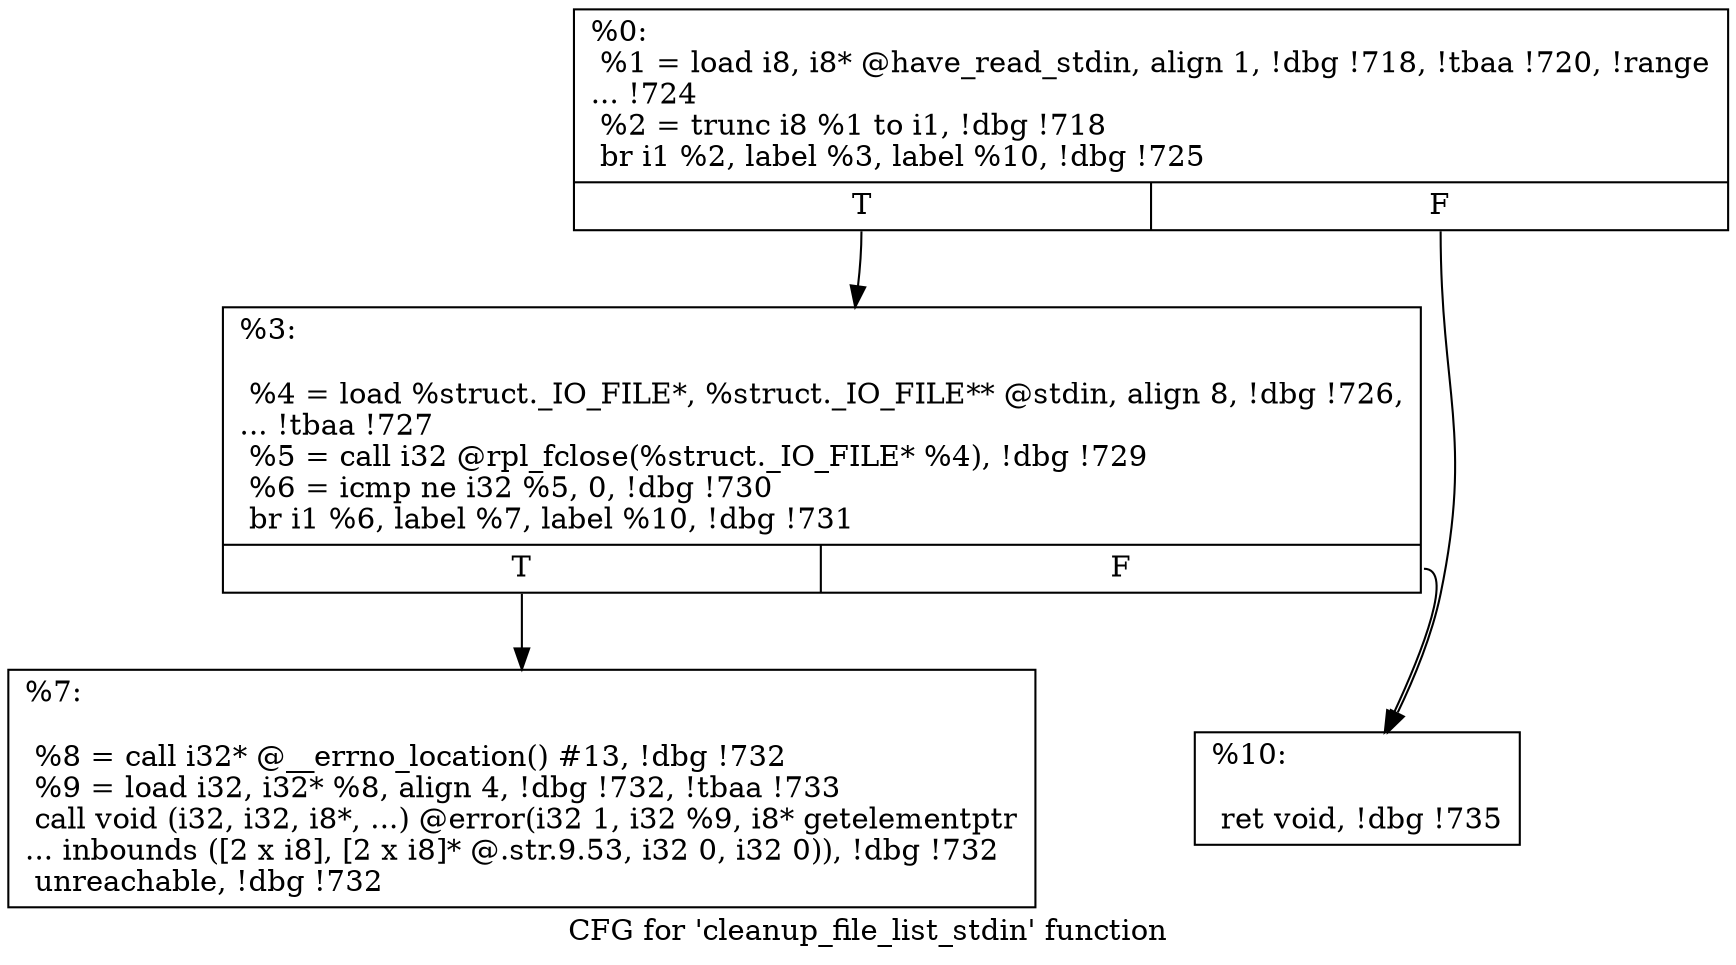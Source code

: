 digraph "CFG for 'cleanup_file_list_stdin' function" {
	label="CFG for 'cleanup_file_list_stdin' function";

	Node0x90a140 [shape=record,label="{%0:\l  %1 = load i8, i8* @have_read_stdin, align 1, !dbg !718, !tbaa !720, !range\l... !724\l  %2 = trunc i8 %1 to i1, !dbg !718\l  br i1 %2, label %3, label %10, !dbg !725\l|{<s0>T|<s1>F}}"];
	Node0x90a140:s0 -> Node0x90e0f0;
	Node0x90a140:s1 -> Node0x90e190;
	Node0x90e0f0 [shape=record,label="{%3:\l\l  %4 = load %struct._IO_FILE*, %struct._IO_FILE** @stdin, align 8, !dbg !726,\l... !tbaa !727\l  %5 = call i32 @rpl_fclose(%struct._IO_FILE* %4), !dbg !729\l  %6 = icmp ne i32 %5, 0, !dbg !730\l  br i1 %6, label %7, label %10, !dbg !731\l|{<s0>T|<s1>F}}"];
	Node0x90e0f0:s0 -> Node0x90e140;
	Node0x90e0f0:s1 -> Node0x90e190;
	Node0x90e140 [shape=record,label="{%7:\l\l  %8 = call i32* @__errno_location() #13, !dbg !732\l  %9 = load i32, i32* %8, align 4, !dbg !732, !tbaa !733\l  call void (i32, i32, i8*, ...) @error(i32 1, i32 %9, i8* getelementptr\l... inbounds ([2 x i8], [2 x i8]* @.str.9.53, i32 0, i32 0)), !dbg !732\l  unreachable, !dbg !732\l}"];
	Node0x90e190 [shape=record,label="{%10:\l\l  ret void, !dbg !735\l}"];
}
